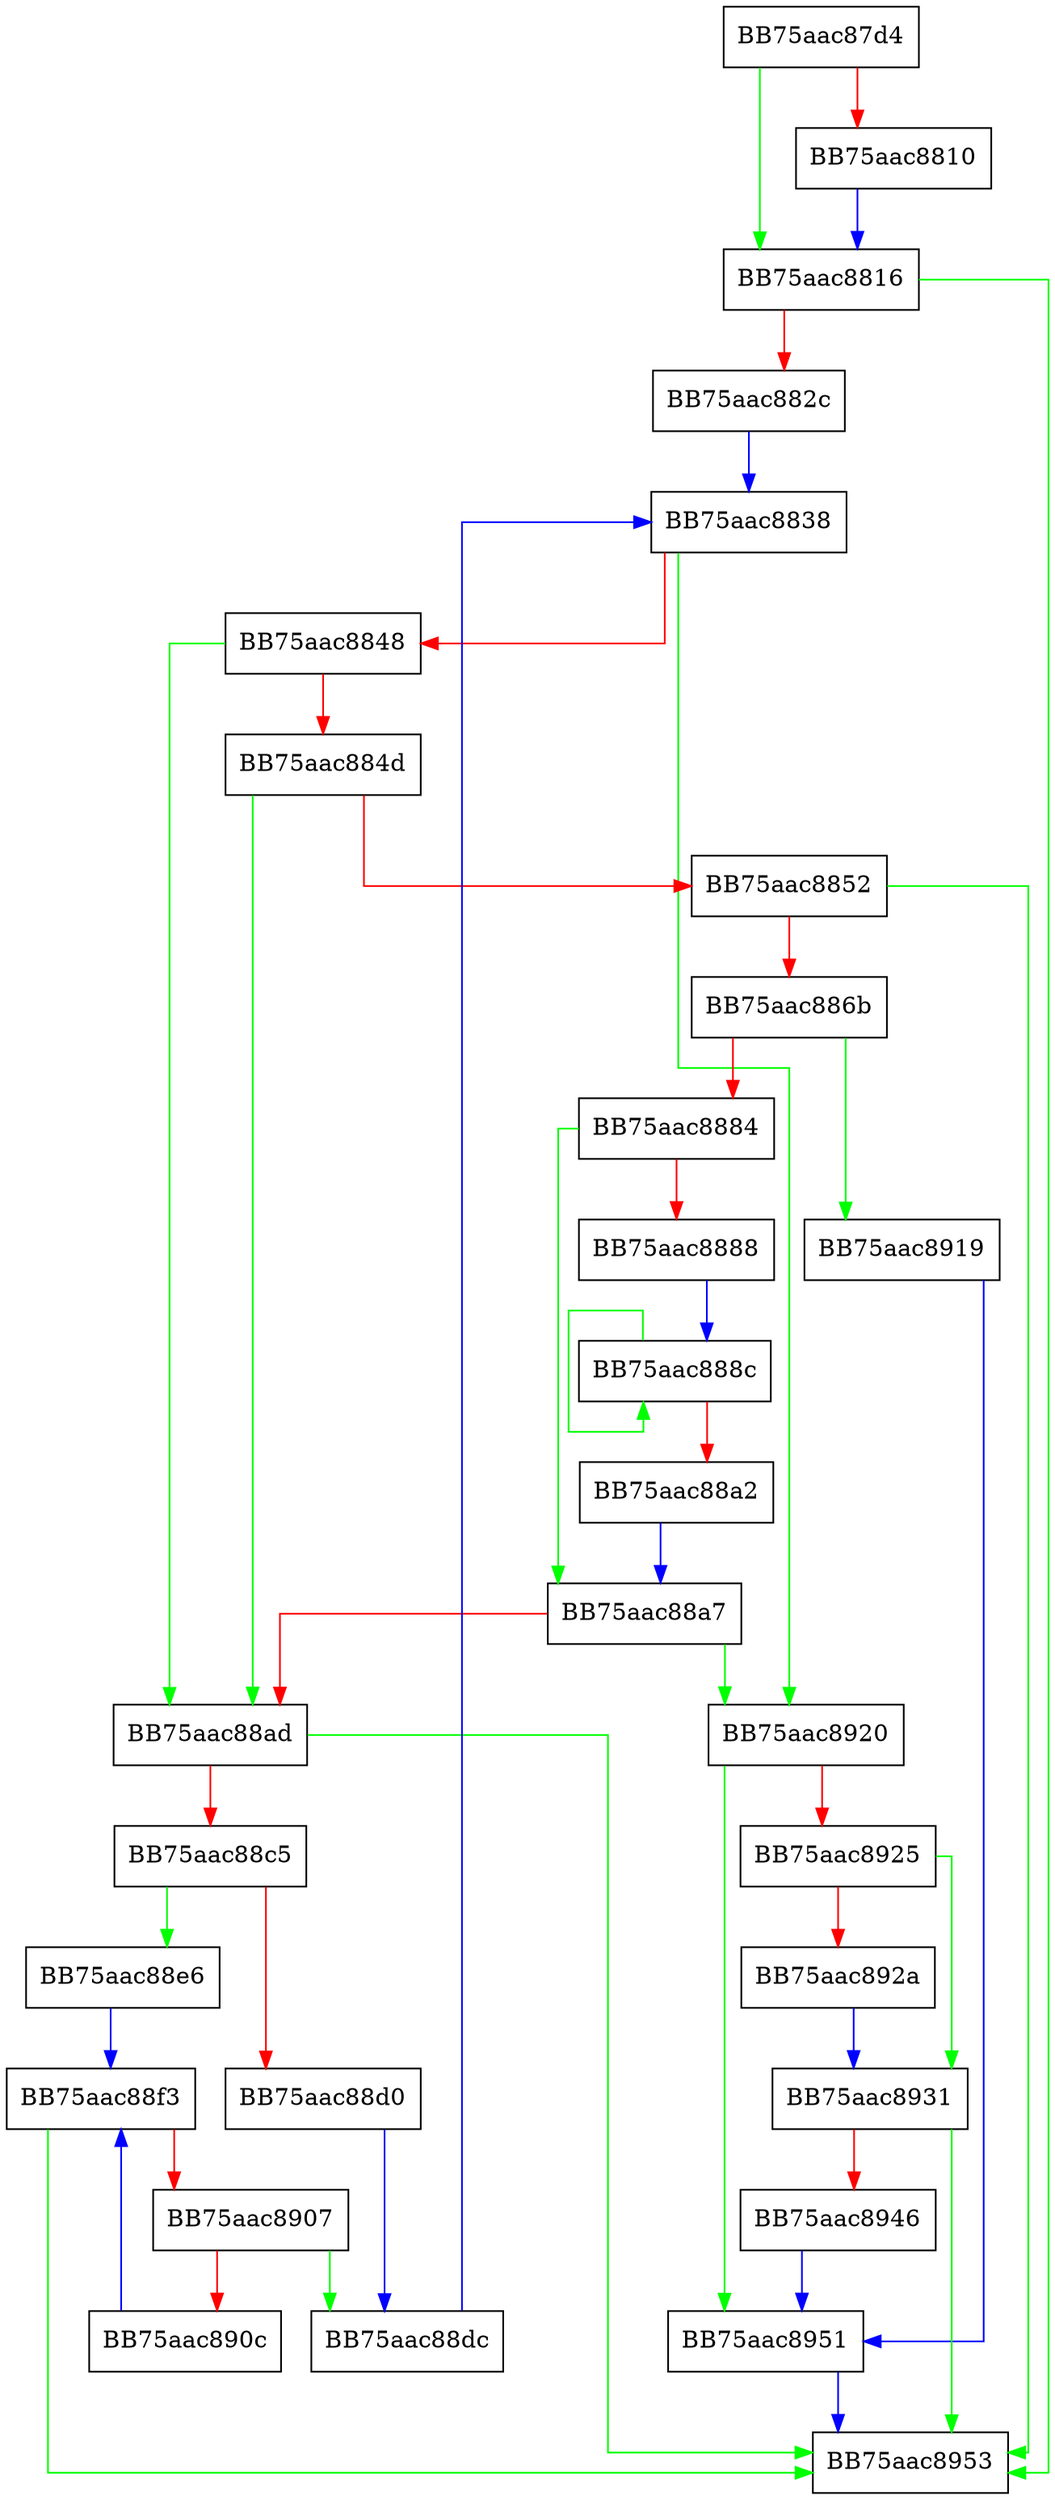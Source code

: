 digraph readlength {
  node [shape="box"];
  graph [splines=ortho];
  BB75aac87d4 -> BB75aac8816 [color="green"];
  BB75aac87d4 -> BB75aac8810 [color="red"];
  BB75aac8810 -> BB75aac8816 [color="blue"];
  BB75aac8816 -> BB75aac8953 [color="green"];
  BB75aac8816 -> BB75aac882c [color="red"];
  BB75aac882c -> BB75aac8838 [color="blue"];
  BB75aac8838 -> BB75aac8920 [color="green"];
  BB75aac8838 -> BB75aac8848 [color="red"];
  BB75aac8848 -> BB75aac88ad [color="green"];
  BB75aac8848 -> BB75aac884d [color="red"];
  BB75aac884d -> BB75aac88ad [color="green"];
  BB75aac884d -> BB75aac8852 [color="red"];
  BB75aac8852 -> BB75aac8953 [color="green"];
  BB75aac8852 -> BB75aac886b [color="red"];
  BB75aac886b -> BB75aac8919 [color="green"];
  BB75aac886b -> BB75aac8884 [color="red"];
  BB75aac8884 -> BB75aac88a7 [color="green"];
  BB75aac8884 -> BB75aac8888 [color="red"];
  BB75aac8888 -> BB75aac888c [color="blue"];
  BB75aac888c -> BB75aac888c [color="green"];
  BB75aac888c -> BB75aac88a2 [color="red"];
  BB75aac88a2 -> BB75aac88a7 [color="blue"];
  BB75aac88a7 -> BB75aac8920 [color="green"];
  BB75aac88a7 -> BB75aac88ad [color="red"];
  BB75aac88ad -> BB75aac8953 [color="green"];
  BB75aac88ad -> BB75aac88c5 [color="red"];
  BB75aac88c5 -> BB75aac88e6 [color="green"];
  BB75aac88c5 -> BB75aac88d0 [color="red"];
  BB75aac88d0 -> BB75aac88dc [color="blue"];
  BB75aac88dc -> BB75aac8838 [color="blue"];
  BB75aac88e6 -> BB75aac88f3 [color="blue"];
  BB75aac88f3 -> BB75aac8953 [color="green"];
  BB75aac88f3 -> BB75aac8907 [color="red"];
  BB75aac8907 -> BB75aac88dc [color="green"];
  BB75aac8907 -> BB75aac890c [color="red"];
  BB75aac890c -> BB75aac88f3 [color="blue"];
  BB75aac8919 -> BB75aac8951 [color="blue"];
  BB75aac8920 -> BB75aac8951 [color="green"];
  BB75aac8920 -> BB75aac8925 [color="red"];
  BB75aac8925 -> BB75aac8931 [color="green"];
  BB75aac8925 -> BB75aac892a [color="red"];
  BB75aac892a -> BB75aac8931 [color="blue"];
  BB75aac8931 -> BB75aac8953 [color="green"];
  BB75aac8931 -> BB75aac8946 [color="red"];
  BB75aac8946 -> BB75aac8951 [color="blue"];
  BB75aac8951 -> BB75aac8953 [color="blue"];
}